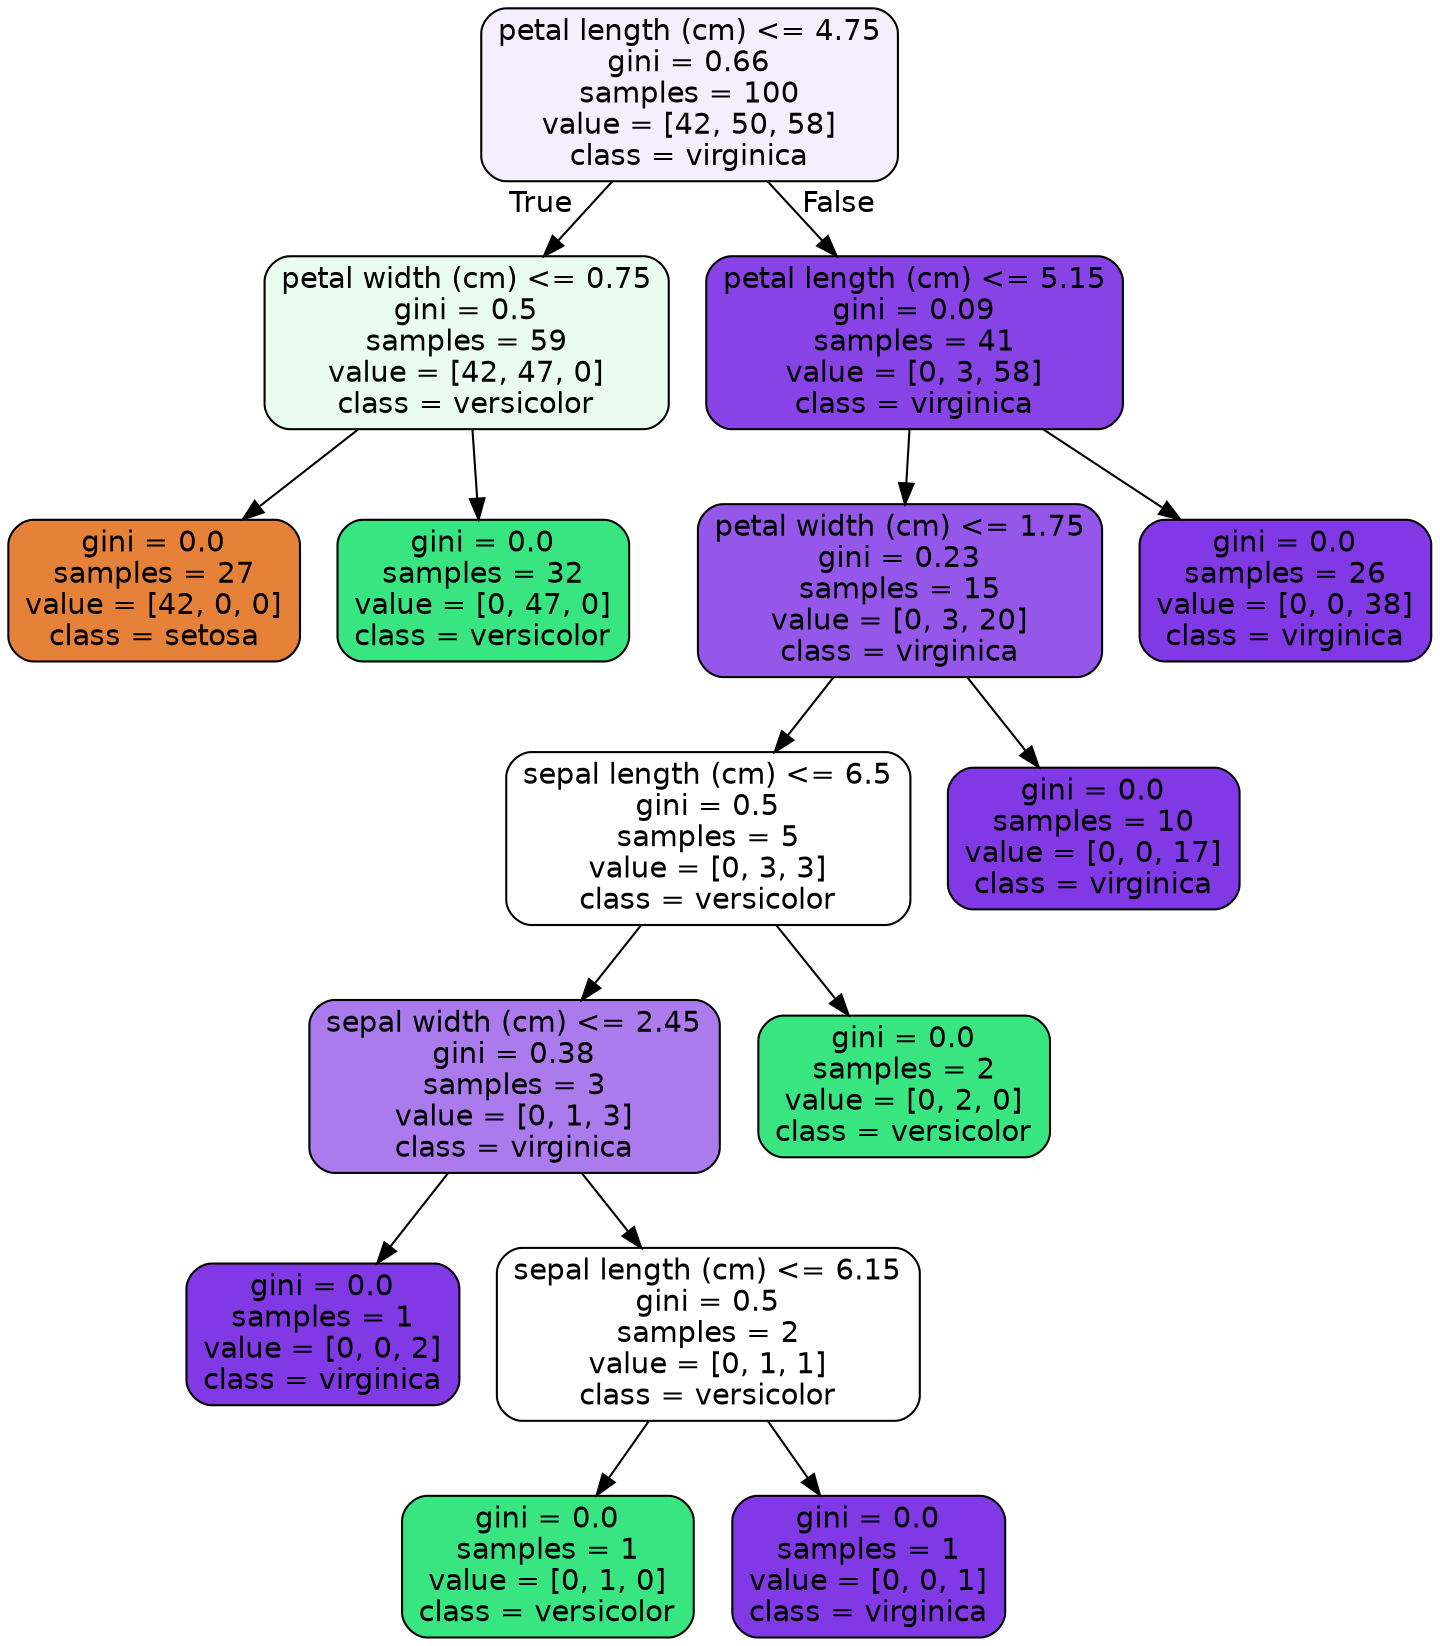 digraph Tree {
node [shape=box, style="filled, rounded", color="black", fontname="helvetica"] ;
edge [fontname="helvetica"] ;
0 [label="petal length (cm) <= 4.75\ngini = 0.66\nsamples = 100\nvalue = [42, 50, 58]\nclass = virginica", fillcolor="#f5effd"] ;
1 [label="petal width (cm) <= 0.75\ngini = 0.5\nsamples = 59\nvalue = [42, 47, 0]\nclass = versicolor", fillcolor="#eafcf2"] ;
0 -> 1 [labeldistance=2.5, labelangle=45, headlabel="True"] ;
2 [label="gini = 0.0\nsamples = 27\nvalue = [42, 0, 0]\nclass = setosa", fillcolor="#e58139"] ;
1 -> 2 ;
3 [label="gini = 0.0\nsamples = 32\nvalue = [0, 47, 0]\nclass = versicolor", fillcolor="#39e581"] ;
1 -> 3 ;
4 [label="petal length (cm) <= 5.15\ngini = 0.09\nsamples = 41\nvalue = [0, 3, 58]\nclass = virginica", fillcolor="#8843e6"] ;
0 -> 4 [labeldistance=2.5, labelangle=-45, headlabel="False"] ;
5 [label="petal width (cm) <= 1.75\ngini = 0.23\nsamples = 15\nvalue = [0, 3, 20]\nclass = virginica", fillcolor="#9457e9"] ;
4 -> 5 ;
6 [label="sepal length (cm) <= 6.5\ngini = 0.5\nsamples = 5\nvalue = [0, 3, 3]\nclass = versicolor", fillcolor="#ffffff"] ;
5 -> 6 ;
7 [label="sepal width (cm) <= 2.45\ngini = 0.38\nsamples = 3\nvalue = [0, 1, 3]\nclass = virginica", fillcolor="#ab7bee"] ;
6 -> 7 ;
8 [label="gini = 0.0\nsamples = 1\nvalue = [0, 0, 2]\nclass = virginica", fillcolor="#8139e5"] ;
7 -> 8 ;
9 [label="sepal length (cm) <= 6.15\ngini = 0.5\nsamples = 2\nvalue = [0, 1, 1]\nclass = versicolor", fillcolor="#ffffff"] ;
7 -> 9 ;
10 [label="gini = 0.0\nsamples = 1\nvalue = [0, 1, 0]\nclass = versicolor", fillcolor="#39e581"] ;
9 -> 10 ;
11 [label="gini = 0.0\nsamples = 1\nvalue = [0, 0, 1]\nclass = virginica", fillcolor="#8139e5"] ;
9 -> 11 ;
12 [label="gini = 0.0\nsamples = 2\nvalue = [0, 2, 0]\nclass = versicolor", fillcolor="#39e581"] ;
6 -> 12 ;
13 [label="gini = 0.0\nsamples = 10\nvalue = [0, 0, 17]\nclass = virginica", fillcolor="#8139e5"] ;
5 -> 13 ;
14 [label="gini = 0.0\nsamples = 26\nvalue = [0, 0, 38]\nclass = virginica", fillcolor="#8139e5"] ;
4 -> 14 ;
}